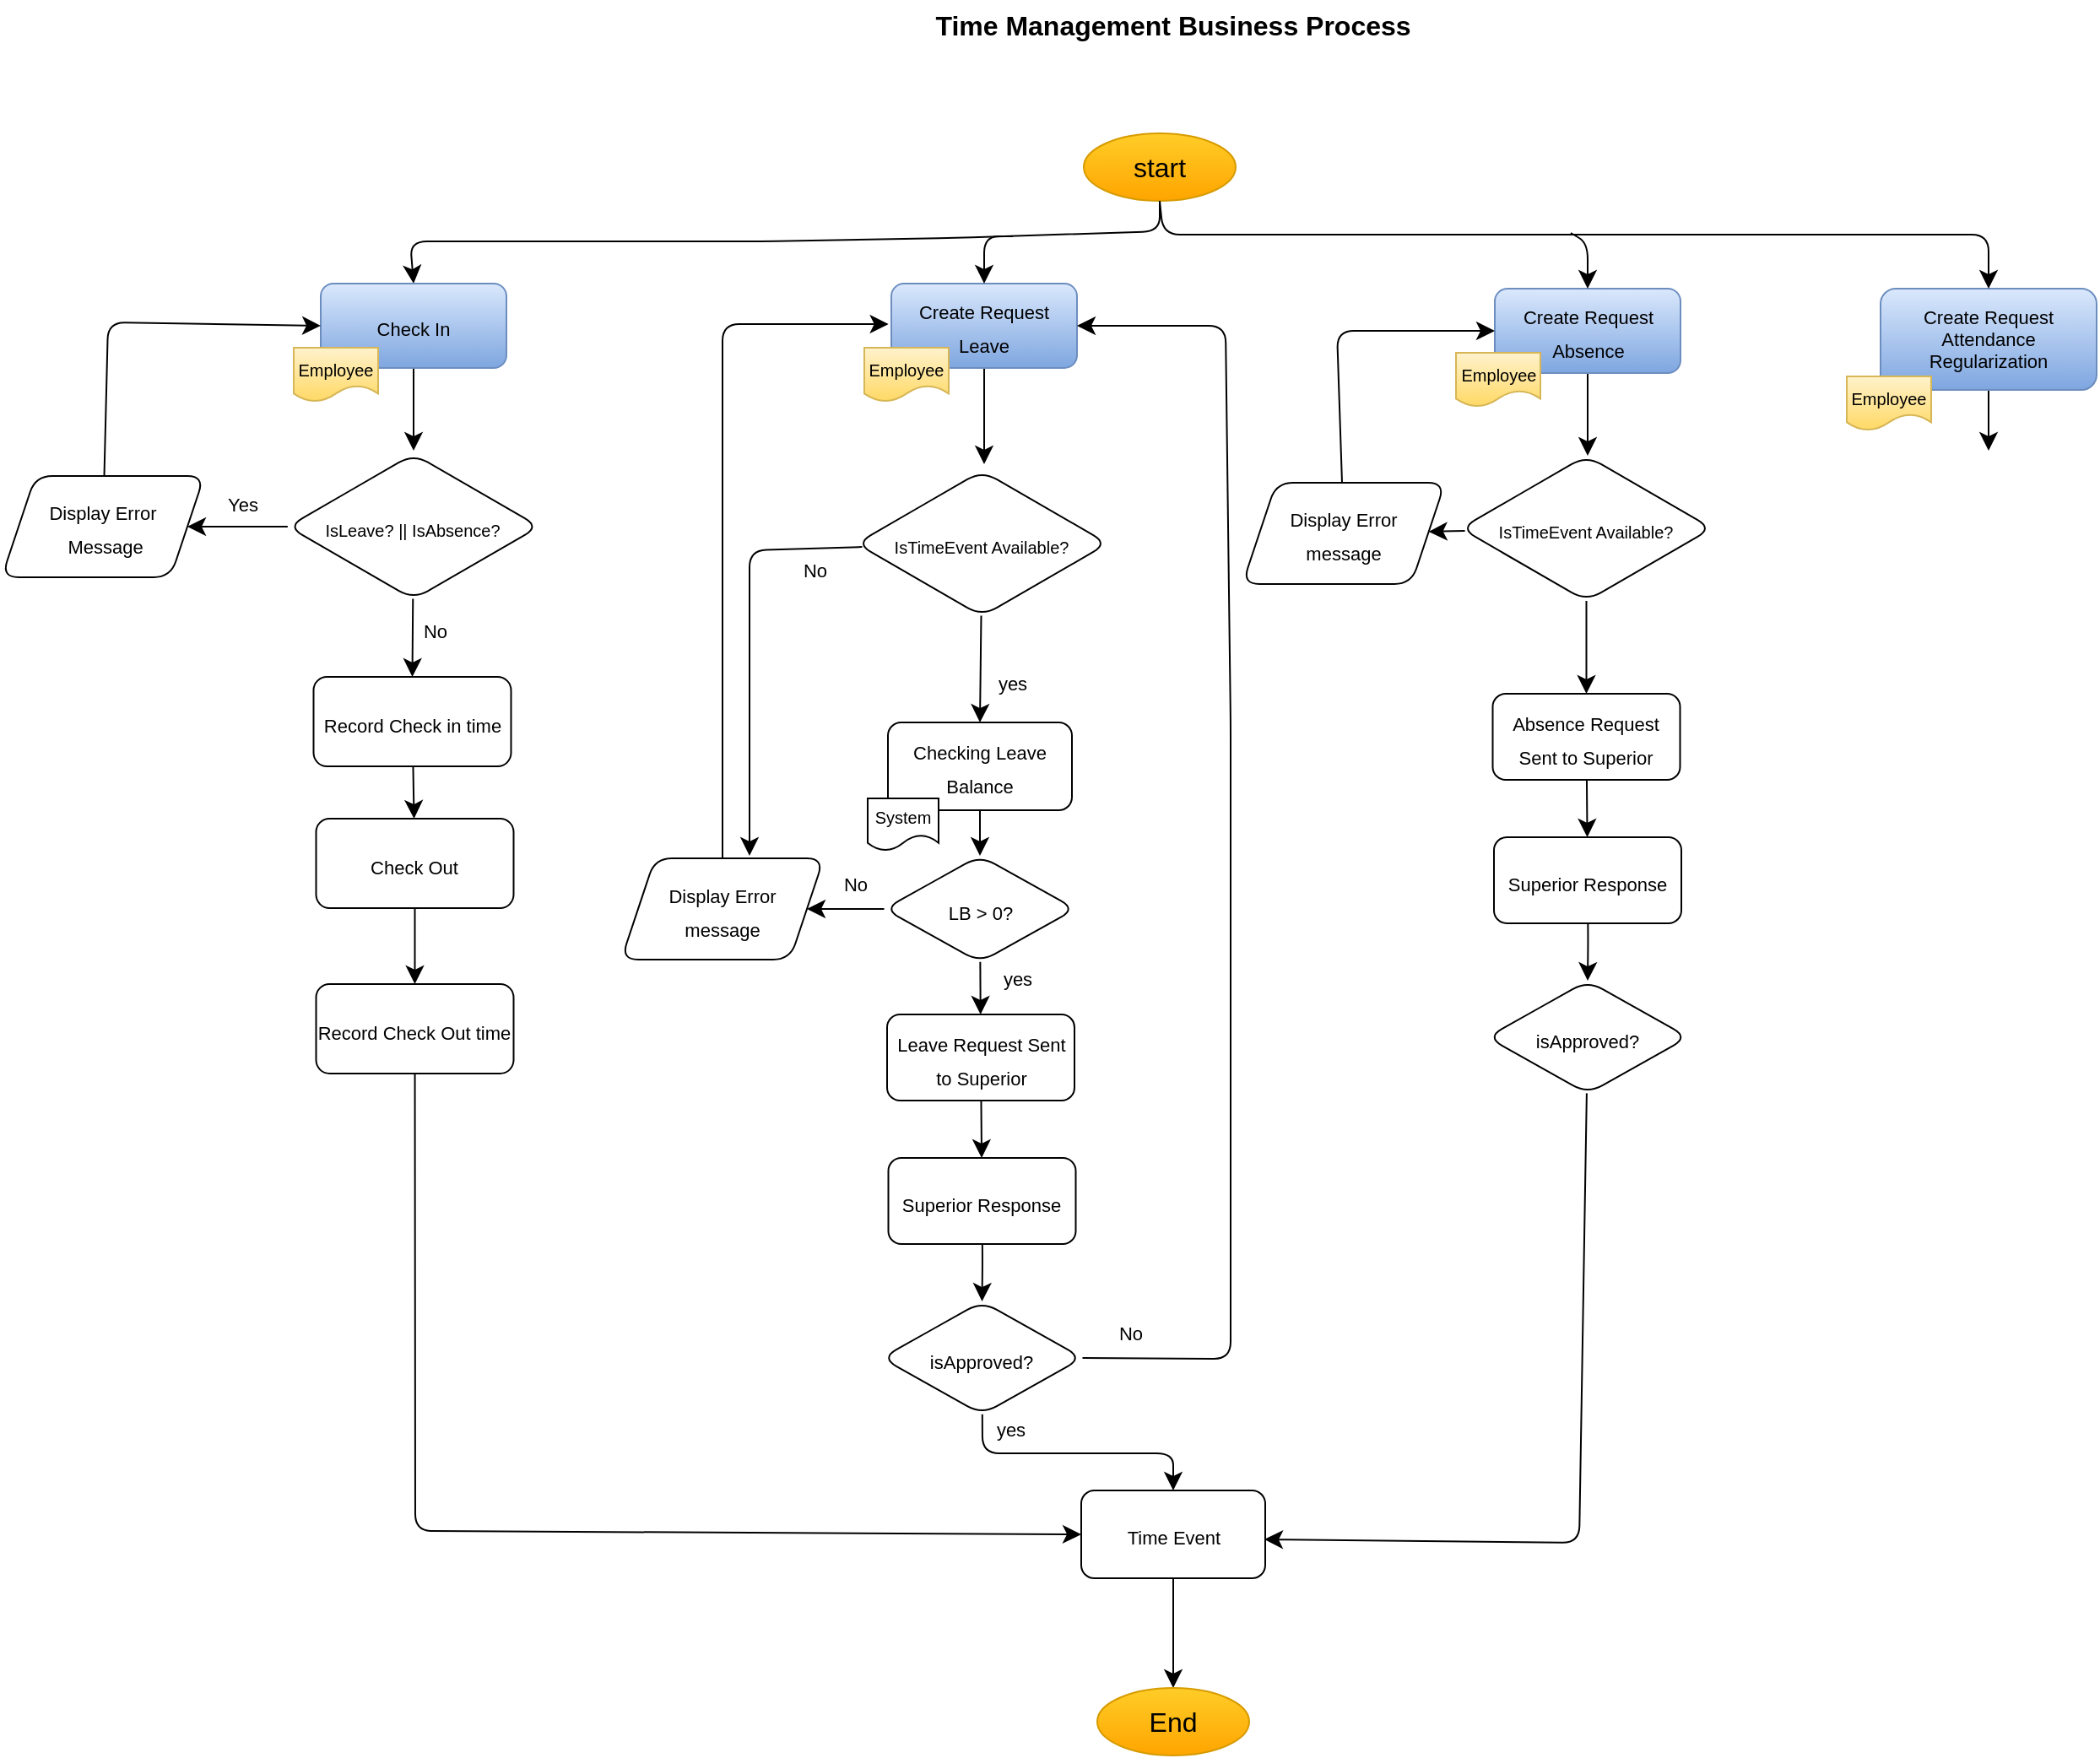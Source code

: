 <mxfile version="21.2.9" type="github">
  <diagram name="Page-1" id="3nV38mSNL-lvkJdHqZnk">
    <mxGraphModel dx="1599" dy="821" grid="0" gridSize="10" guides="1" tooltips="1" connect="1" arrows="1" fold="1" page="0" pageScale="1" pageWidth="850" pageHeight="1100" math="0" shadow="0">
      <root>
        <mxCell id="0" />
        <mxCell id="1" parent="0" />
        <mxCell id="1xMDpH14Qbi4-UP5KBB6-37" style="edgeStyle=none;rounded=1;orthogonalLoop=1;jettySize=auto;html=1;entryX=0.5;entryY=0;entryDx=0;entryDy=0;fontSize=12;startSize=8;endSize=8;movable=1;resizable=1;rotatable=1;deletable=1;editable=1;locked=0;connectable=1;" edge="1" parent="1" target="1xMDpH14Qbi4-UP5KBB6-5">
          <mxGeometry relative="1" as="geometry">
            <mxPoint x="220" y="41" as="sourcePoint" />
            <Array as="points">
              <mxPoint x="220" y="58" />
              <mxPoint x="99" y="62" />
              <mxPoint x="-17" y="64" />
              <mxPoint x="-224" y="64" />
            </Array>
          </mxGeometry>
        </mxCell>
        <mxCell id="1xMDpH14Qbi4-UP5KBB6-2" value="start" style="ellipse;whiteSpace=wrap;html=1;fontSize=16;fillColor=#ffcd28;gradientColor=#ffa500;strokeColor=#d79b00;movable=1;resizable=1;rotatable=1;deletable=1;editable=1;locked=0;connectable=1;" vertex="1" parent="1">
          <mxGeometry x="175" width="90" height="40" as="geometry" />
        </mxCell>
        <mxCell id="1xMDpH14Qbi4-UP5KBB6-3" value="Time Management Business Process" style="text;html=1;strokeColor=none;fillColor=none;align=center;verticalAlign=middle;whiteSpace=wrap;rounded=0;fontSize=16;fontStyle=1" vertex="1" parent="1">
          <mxGeometry x="63" y="-79" width="330" height="30" as="geometry" />
        </mxCell>
        <mxCell id="1xMDpH14Qbi4-UP5KBB6-4" style="edgeStyle=none;curved=1;rounded=0;orthogonalLoop=1;jettySize=auto;html=1;fontSize=12;startSize=8;endSize=8;movable=1;resizable=1;rotatable=1;deletable=1;editable=1;locked=0;connectable=1;" edge="1" parent="1" source="1xMDpH14Qbi4-UP5KBB6-5">
          <mxGeometry relative="1" as="geometry">
            <mxPoint x="-222" y="188" as="targetPoint" />
          </mxGeometry>
        </mxCell>
        <mxCell id="1xMDpH14Qbi4-UP5KBB6-5" value="&lt;font style=&quot;font-size: 11px;&quot;&gt;Check In&lt;/font&gt;" style="rounded=1;whiteSpace=wrap;html=1;fontSize=16;fillColor=#dae8fc;gradientColor=#7ea6e0;strokeColor=#6c8ebf;movable=1;resizable=1;rotatable=1;deletable=1;editable=1;locked=0;connectable=1;" vertex="1" parent="1">
          <mxGeometry x="-277" y="89" width="110" height="50" as="geometry" />
        </mxCell>
        <mxCell id="1xMDpH14Qbi4-UP5KBB6-6" value="&lt;font size=&quot;1&quot;&gt;Employee&lt;/font&gt;" style="shape=document;whiteSpace=wrap;html=1;boundedLbl=1;fontSize=16;fillColor=#fff2cc;gradientColor=#ffd966;strokeColor=#d6b656;movable=1;resizable=1;rotatable=1;deletable=1;editable=1;locked=0;connectable=1;" vertex="1" parent="1">
          <mxGeometry x="-293" y="127" width="50" height="32" as="geometry" />
        </mxCell>
        <mxCell id="1xMDpH14Qbi4-UP5KBB6-38" style="edgeStyle=none;curved=1;rounded=0;orthogonalLoop=1;jettySize=auto;html=1;fontSize=12;startSize=8;endSize=8;movable=1;resizable=1;rotatable=1;deletable=1;editable=1;locked=0;connectable=1;" edge="1" parent="1" source="1xMDpH14Qbi4-UP5KBB6-39">
          <mxGeometry relative="1" as="geometry">
            <mxPoint x="116" y="196" as="targetPoint" />
          </mxGeometry>
        </mxCell>
        <mxCell id="1xMDpH14Qbi4-UP5KBB6-39" value="&lt;font style=&quot;font-size: 11px;&quot;&gt;Create Request Leave&lt;/font&gt;" style="rounded=1;whiteSpace=wrap;html=1;fontSize=16;fillColor=#dae8fc;gradientColor=#7ea6e0;strokeColor=#6c8ebf;movable=0;resizable=0;rotatable=0;deletable=0;editable=0;locked=1;connectable=0;" vertex="1" parent="1">
          <mxGeometry x="61" y="89" width="110" height="50" as="geometry" />
        </mxCell>
        <mxCell id="1xMDpH14Qbi4-UP5KBB6-40" value="&lt;font size=&quot;1&quot;&gt;Employee&lt;/font&gt;" style="shape=document;whiteSpace=wrap;html=1;boundedLbl=1;fontSize=16;fillColor=#fff2cc;gradientColor=#ffd966;strokeColor=#d6b656;movable=0;resizable=0;rotatable=0;deletable=0;editable=0;locked=1;connectable=0;" vertex="1" parent="1">
          <mxGeometry x="45" y="127" width="50" height="32" as="geometry" />
        </mxCell>
        <mxCell id="1xMDpH14Qbi4-UP5KBB6-41" style="edgeStyle=none;curved=1;rounded=0;orthogonalLoop=1;jettySize=auto;html=1;fontSize=12;startSize=8;endSize=8;movable=1;resizable=1;rotatable=1;deletable=1;editable=1;locked=0;connectable=1;" edge="1" parent="1" source="1xMDpH14Qbi4-UP5KBB6-42">
          <mxGeometry relative="1" as="geometry">
            <mxPoint x="473.5" y="191" as="targetPoint" />
          </mxGeometry>
        </mxCell>
        <mxCell id="1xMDpH14Qbi4-UP5KBB6-42" value="&lt;font style=&quot;font-size: 11px;&quot;&gt;Create Request Absence&lt;/font&gt;" style="rounded=1;whiteSpace=wrap;html=1;fontSize=16;fillColor=#dae8fc;gradientColor=#7ea6e0;strokeColor=#6c8ebf;movable=1;resizable=1;rotatable=1;deletable=1;editable=1;locked=0;connectable=1;" vertex="1" parent="1">
          <mxGeometry x="418.5" y="92" width="110" height="50" as="geometry" />
        </mxCell>
        <mxCell id="1xMDpH14Qbi4-UP5KBB6-43" value="&lt;font size=&quot;1&quot;&gt;Employee&lt;/font&gt;" style="shape=document;whiteSpace=wrap;html=1;boundedLbl=1;fontSize=16;fillColor=#fff2cc;gradientColor=#ffd966;strokeColor=#d6b656;movable=1;resizable=1;rotatable=1;deletable=1;editable=1;locked=0;connectable=1;" vertex="1" parent="1">
          <mxGeometry x="395.5" y="130" width="50" height="32" as="geometry" />
        </mxCell>
        <mxCell id="1xMDpH14Qbi4-UP5KBB6-47" style="edgeStyle=none;curved=1;rounded=0;orthogonalLoop=1;jettySize=auto;html=1;fontSize=12;startSize=8;endSize=8;movable=1;resizable=1;rotatable=1;deletable=1;editable=1;locked=0;connectable=1;" edge="1" parent="1" source="1xMDpH14Qbi4-UP5KBB6-45">
          <mxGeometry relative="1" as="geometry">
            <mxPoint x="711" y="188" as="targetPoint" />
          </mxGeometry>
        </mxCell>
        <mxCell id="1xMDpH14Qbi4-UP5KBB6-45" value="&lt;font style=&quot;font-size: 11px;&quot;&gt;Create Request Attendance Regularization&lt;/font&gt;" style="rounded=1;whiteSpace=wrap;html=1;fontSize=11;fillColor=#dae8fc;gradientColor=#7ea6e0;strokeColor=#6c8ebf;movable=1;resizable=1;rotatable=1;deletable=1;editable=1;locked=0;connectable=1;" vertex="1" parent="1">
          <mxGeometry x="647" y="92" width="128" height="60" as="geometry" />
        </mxCell>
        <mxCell id="1xMDpH14Qbi4-UP5KBB6-46" value="&lt;font size=&quot;1&quot;&gt;Employee&lt;/font&gt;" style="shape=document;whiteSpace=wrap;html=1;boundedLbl=1;fontSize=16;fillColor=#fff2cc;gradientColor=#ffd966;strokeColor=#d6b656;movable=1;resizable=1;rotatable=1;deletable=1;editable=1;locked=0;connectable=1;" vertex="1" parent="1">
          <mxGeometry x="627" y="144" width="50" height="32" as="geometry" />
        </mxCell>
        <mxCell id="1xMDpH14Qbi4-UP5KBB6-48" style="edgeStyle=none;rounded=1;orthogonalLoop=1;jettySize=auto;html=1;entryX=0.5;entryY=0;entryDx=0;entryDy=0;fontSize=12;startSize=8;endSize=8;movable=1;resizable=1;rotatable=1;deletable=1;editable=1;locked=0;connectable=1;exitX=0.5;exitY=1;exitDx=0;exitDy=0;" edge="1" parent="1" source="1xMDpH14Qbi4-UP5KBB6-2" target="1xMDpH14Qbi4-UP5KBB6-45">
          <mxGeometry relative="1" as="geometry">
            <mxPoint x="282.5" y="43" as="sourcePoint" />
            <mxPoint x="141.5" y="91" as="targetPoint" />
            <Array as="points">
              <mxPoint x="222" y="60" />
              <mxPoint x="282.5" y="60" />
              <mxPoint x="378.5" y="60" />
              <mxPoint x="507" y="60" />
              <mxPoint x="632.5" y="60" />
              <mxPoint x="711" y="60" />
            </Array>
          </mxGeometry>
        </mxCell>
        <mxCell id="1xMDpH14Qbi4-UP5KBB6-49" value="" style="endArrow=classic;html=1;rounded=1;fontSize=12;startSize=8;endSize=8;entryX=0.5;entryY=0;entryDx=0;entryDy=0;movable=0;resizable=0;rotatable=0;deletable=0;editable=0;locked=1;connectable=0;" edge="1" parent="1" target="1xMDpH14Qbi4-UP5KBB6-39">
          <mxGeometry width="50" height="50" relative="1" as="geometry">
            <mxPoint x="133" y="61" as="sourcePoint" />
            <mxPoint x="223" y="-38" as="targetPoint" />
            <Array as="points">
              <mxPoint x="116" y="61" />
            </Array>
          </mxGeometry>
        </mxCell>
        <mxCell id="1xMDpH14Qbi4-UP5KBB6-50" value="" style="endArrow=classic;html=1;rounded=1;fontSize=12;startSize=8;endSize=8;entryX=0.5;entryY=0;entryDx=0;entryDy=0;movable=1;resizable=1;rotatable=1;deletable=1;editable=1;locked=0;connectable=1;" edge="1" parent="1" target="1xMDpH14Qbi4-UP5KBB6-42">
          <mxGeometry width="50" height="50" relative="1" as="geometry">
            <mxPoint x="463.5" y="59" as="sourcePoint" />
            <mxPoint x="283.5" y="102" as="targetPoint" />
            <Array as="points">
              <mxPoint x="473.5" y="65" />
            </Array>
          </mxGeometry>
        </mxCell>
        <mxCell id="1xMDpH14Qbi4-UP5KBB6-57" value="" style="edgeStyle=none;curved=1;rounded=0;orthogonalLoop=1;jettySize=auto;html=1;fontSize=12;startSize=8;endSize=8;" edge="1" parent="1" source="1xMDpH14Qbi4-UP5KBB6-51" target="1xMDpH14Qbi4-UP5KBB6-56">
          <mxGeometry relative="1" as="geometry" />
        </mxCell>
        <mxCell id="1xMDpH14Qbi4-UP5KBB6-51" value="&lt;font style=&quot;font-size: 11px;&quot;&gt;Checking Leave Balance&lt;/font&gt;" style="rounded=1;whiteSpace=wrap;html=1;fontSize=16;" vertex="1" parent="1">
          <mxGeometry x="59" y="349" width="109" height="52" as="geometry" />
        </mxCell>
        <mxCell id="1xMDpH14Qbi4-UP5KBB6-53" value="&lt;font style=&quot;font-size: 10px;&quot;&gt;System&lt;/font&gt;" style="shape=document;whiteSpace=wrap;html=1;boundedLbl=1;fontSize=10;" vertex="1" parent="1">
          <mxGeometry x="47" y="394" width="42" height="31" as="geometry" />
        </mxCell>
        <mxCell id="1xMDpH14Qbi4-UP5KBB6-59" value="" style="edgeStyle=none;curved=1;rounded=0;orthogonalLoop=1;jettySize=auto;html=1;fontSize=12;startSize=8;endSize=8;" edge="1" parent="1" source="1xMDpH14Qbi4-UP5KBB6-56" target="1xMDpH14Qbi4-UP5KBB6-58">
          <mxGeometry relative="1" as="geometry" />
        </mxCell>
        <mxCell id="1xMDpH14Qbi4-UP5KBB6-71" value="" style="edgeStyle=none;curved=1;rounded=0;orthogonalLoop=1;jettySize=auto;html=1;fontSize=12;startSize=8;endSize=8;" edge="1" parent="1" source="1xMDpH14Qbi4-UP5KBB6-56" target="1xMDpH14Qbi4-UP5KBB6-70">
          <mxGeometry relative="1" as="geometry" />
        </mxCell>
        <mxCell id="1xMDpH14Qbi4-UP5KBB6-56" value="&lt;font style=&quot;font-size: 11px;&quot;&gt;LB &amp;gt; 0?&lt;/font&gt;" style="rhombus;whiteSpace=wrap;html=1;fontSize=16;rounded=1;" vertex="1" parent="1">
          <mxGeometry x="56.75" y="428" width="113.5" height="63" as="geometry" />
        </mxCell>
        <mxCell id="1xMDpH14Qbi4-UP5KBB6-61" value="" style="edgeStyle=none;curved=1;rounded=0;orthogonalLoop=1;jettySize=auto;html=1;fontSize=12;startSize=8;endSize=8;" edge="1" parent="1" source="1xMDpH14Qbi4-UP5KBB6-58" target="1xMDpH14Qbi4-UP5KBB6-60">
          <mxGeometry relative="1" as="geometry" />
        </mxCell>
        <mxCell id="1xMDpH14Qbi4-UP5KBB6-58" value="&lt;font style=&quot;font-size: 11px;&quot;&gt;Leave Request Sent to Superior&lt;/font&gt;" style="whiteSpace=wrap;html=1;fontSize=16;rounded=1;" vertex="1" parent="1">
          <mxGeometry x="58.5" y="522" width="111" height="51" as="geometry" />
        </mxCell>
        <mxCell id="1xMDpH14Qbi4-UP5KBB6-63" value="" style="edgeStyle=none;rounded=1;orthogonalLoop=1;jettySize=auto;html=1;fontSize=12;startSize=8;endSize=8;entryX=0.5;entryY=0;entryDx=0;entryDy=0;" edge="1" parent="1" source="1xMDpH14Qbi4-UP5KBB6-60" target="1xMDpH14Qbi4-UP5KBB6-62">
          <mxGeometry relative="1" as="geometry">
            <Array as="points">
              <mxPoint x="115" y="670" />
            </Array>
          </mxGeometry>
        </mxCell>
        <mxCell id="1xMDpH14Qbi4-UP5KBB6-60" value="&lt;span style=&quot;font-size: 11px;&quot;&gt;Superior Response&lt;/span&gt;" style="whiteSpace=wrap;html=1;fontSize=16;rounded=1;" vertex="1" parent="1">
          <mxGeometry x="59.25" y="607" width="111" height="51" as="geometry" />
        </mxCell>
        <mxCell id="1xMDpH14Qbi4-UP5KBB6-83" style="edgeStyle=none;rounded=1;orthogonalLoop=1;jettySize=auto;html=1;fontSize=12;startSize=8;endSize=8;entryX=0.5;entryY=0;entryDx=0;entryDy=0;" edge="1" parent="1" source="1xMDpH14Qbi4-UP5KBB6-62" target="1xMDpH14Qbi4-UP5KBB6-84">
          <mxGeometry relative="1" as="geometry">
            <mxPoint x="114.75" y="800.667" as="targetPoint" />
            <Array as="points">
              <mxPoint x="115" y="782" />
              <mxPoint x="228" y="782" />
            </Array>
          </mxGeometry>
        </mxCell>
        <mxCell id="1xMDpH14Qbi4-UP5KBB6-62" value="&lt;font style=&quot;font-size: 11px;&quot;&gt;isApproved?&lt;/font&gt;" style="rhombus;whiteSpace=wrap;html=1;fontSize=16;rounded=1;" vertex="1" parent="1">
          <mxGeometry x="55.25" y="692" width="119" height="67" as="geometry" />
        </mxCell>
        <mxCell id="1xMDpH14Qbi4-UP5KBB6-66" style="edgeStyle=none;rounded=1;orthogonalLoop=1;jettySize=auto;html=1;fontSize=12;startSize=8;endSize=8;exitX=1;exitY=0.5;exitDx=0;exitDy=0;" edge="1" parent="1" source="1xMDpH14Qbi4-UP5KBB6-62">
          <mxGeometry relative="1" as="geometry">
            <mxPoint x="171" y="114" as="targetPoint" />
            <mxPoint x="270.452" y="572.809" as="sourcePoint" />
            <Array as="points">
              <mxPoint x="262" y="726" />
              <mxPoint x="262" y="567" />
              <mxPoint x="262" y="350" />
              <mxPoint x="259" y="114" />
            </Array>
          </mxGeometry>
        </mxCell>
        <mxCell id="1xMDpH14Qbi4-UP5KBB6-72" style="edgeStyle=none;rounded=1;orthogonalLoop=1;jettySize=auto;html=1;fontSize=12;startSize=8;endSize=8;" edge="1" parent="1" source="1xMDpH14Qbi4-UP5KBB6-70">
          <mxGeometry relative="1" as="geometry">
            <mxPoint x="59.333" y="113.0" as="targetPoint" />
            <Array as="points">
              <mxPoint x="-39" y="113" />
            </Array>
          </mxGeometry>
        </mxCell>
        <mxCell id="1xMDpH14Qbi4-UP5KBB6-70" value="&lt;font style=&quot;font-size: 11px;&quot;&gt;Display Error &lt;br&gt;message&lt;/font&gt;" style="shape=parallelogram;perimeter=parallelogramPerimeter;whiteSpace=wrap;html=1;fixedSize=1;fontSize=16;rounded=1;" vertex="1" parent="1">
          <mxGeometry x="-99" y="429.5" width="120" height="60" as="geometry" />
        </mxCell>
        <mxCell id="1xMDpH14Qbi4-UP5KBB6-73" value="&lt;font style=&quot;font-size: 11px;&quot;&gt;yes&lt;/font&gt;" style="text;html=1;strokeColor=none;fillColor=none;align=center;verticalAlign=middle;whiteSpace=wrap;rounded=0;fontSize=16;" vertex="1" parent="1">
          <mxGeometry x="106" y="484" width="60" height="30" as="geometry" />
        </mxCell>
        <mxCell id="1xMDpH14Qbi4-UP5KBB6-74" value="&lt;font style=&quot;font-size: 11px;&quot;&gt;No&lt;/font&gt;" style="text;html=1;strokeColor=none;fillColor=none;align=center;verticalAlign=middle;whiteSpace=wrap;rounded=0;fontSize=16;" vertex="1" parent="1">
          <mxGeometry x="10" y="428" width="60" height="30" as="geometry" />
        </mxCell>
        <mxCell id="1xMDpH14Qbi4-UP5KBB6-81" value="&lt;font style=&quot;font-size: 11px;&quot;&gt;yes&lt;/font&gt;" style="text;html=1;strokeColor=none;fillColor=none;align=center;verticalAlign=middle;whiteSpace=wrap;rounded=0;fontSize=16;" vertex="1" parent="1">
          <mxGeometry x="102" y="751" width="60" height="30" as="geometry" />
        </mxCell>
        <mxCell id="1xMDpH14Qbi4-UP5KBB6-82" value="&lt;font style=&quot;font-size: 11px;&quot;&gt;No&lt;/font&gt;" style="text;html=1;strokeColor=none;fillColor=none;align=center;verticalAlign=middle;whiteSpace=wrap;rounded=0;fontSize=16;" vertex="1" parent="1">
          <mxGeometry x="173.25" y="694" width="60" height="30" as="geometry" />
        </mxCell>
        <mxCell id="1xMDpH14Qbi4-UP5KBB6-116" value="" style="edgeStyle=none;curved=1;rounded=0;orthogonalLoop=1;jettySize=auto;html=1;fontSize=12;startSize=8;endSize=8;" edge="1" parent="1" source="1xMDpH14Qbi4-UP5KBB6-84" target="1xMDpH14Qbi4-UP5KBB6-91">
          <mxGeometry relative="1" as="geometry" />
        </mxCell>
        <mxCell id="1xMDpH14Qbi4-UP5KBB6-84" value="&lt;font style=&quot;font-size: 11px;&quot;&gt;Time Event&lt;br&gt;&lt;/font&gt;" style="rounded=1;whiteSpace=wrap;html=1;fontSize=16;" vertex="1" parent="1">
          <mxGeometry x="173.5" y="804" width="109" height="52" as="geometry" />
        </mxCell>
        <mxCell id="1xMDpH14Qbi4-UP5KBB6-87" style="edgeStyle=none;curved=1;rounded=0;orthogonalLoop=1;jettySize=auto;html=1;entryX=0.5;entryY=0;entryDx=0;entryDy=0;fontSize=12;startSize=8;endSize=8;" edge="1" parent="1" source="1xMDpH14Qbi4-UP5KBB6-85" target="1xMDpH14Qbi4-UP5KBB6-51">
          <mxGeometry relative="1" as="geometry" />
        </mxCell>
        <mxCell id="1xMDpH14Qbi4-UP5KBB6-89" style="edgeStyle=none;rounded=1;orthogonalLoop=1;jettySize=auto;html=1;fontSize=12;startSize=8;endSize=8;" edge="1" parent="1" source="1xMDpH14Qbi4-UP5KBB6-85">
          <mxGeometry relative="1" as="geometry">
            <mxPoint x="-23" y="428" as="targetPoint" />
            <Array as="points">
              <mxPoint x="-23" y="247" />
            </Array>
          </mxGeometry>
        </mxCell>
        <mxCell id="1xMDpH14Qbi4-UP5KBB6-85" value="&lt;span style=&quot;font-size: 10px;&quot;&gt;IsTimeEvent Available?&lt;/span&gt;" style="rhombus;whiteSpace=wrap;html=1;fontSize=16;rounded=1;" vertex="1" parent="1">
          <mxGeometry x="40.18" y="200" width="149.13" height="86" as="geometry" />
        </mxCell>
        <mxCell id="1xMDpH14Qbi4-UP5KBB6-88" value="&lt;font style=&quot;font-size: 11px;&quot;&gt;yes&lt;/font&gt;" style="text;html=1;strokeColor=none;fillColor=none;align=center;verticalAlign=middle;whiteSpace=wrap;rounded=0;fontSize=16;" vertex="1" parent="1">
          <mxGeometry x="103" y="309" width="60" height="30" as="geometry" />
        </mxCell>
        <mxCell id="1xMDpH14Qbi4-UP5KBB6-90" value="&lt;font style=&quot;font-size: 11px;&quot;&gt;No&lt;/font&gt;" style="text;html=1;strokeColor=none;fillColor=none;align=center;verticalAlign=middle;whiteSpace=wrap;rounded=0;fontSize=16;" vertex="1" parent="1">
          <mxGeometry x="-14" y="242" width="60" height="30" as="geometry" />
        </mxCell>
        <mxCell id="1xMDpH14Qbi4-UP5KBB6-91" value="End" style="ellipse;whiteSpace=wrap;html=1;fontSize=16;fillColor=#ffcd28;gradientColor=#ffa500;strokeColor=#d79b00;movable=1;resizable=1;rotatable=1;deletable=1;editable=1;locked=0;connectable=1;" vertex="1" parent="1">
          <mxGeometry x="183" y="921" width="90" height="40" as="geometry" />
        </mxCell>
        <mxCell id="1xMDpH14Qbi4-UP5KBB6-95" value="" style="edgeStyle=none;curved=1;rounded=0;orthogonalLoop=1;jettySize=auto;html=1;fontSize=12;startSize=8;endSize=8;" edge="1" parent="1" source="1xMDpH14Qbi4-UP5KBB6-93" target="1xMDpH14Qbi4-UP5KBB6-94">
          <mxGeometry relative="1" as="geometry" />
        </mxCell>
        <mxCell id="1xMDpH14Qbi4-UP5KBB6-93" value="&lt;font style=&quot;font-size: 11px;&quot;&gt;Record Check in time&lt;/font&gt;" style="rounded=1;whiteSpace=wrap;html=1;fontSize=16;" vertex="1" parent="1">
          <mxGeometry x="-281.25" y="322" width="117" height="53" as="geometry" />
        </mxCell>
        <mxCell id="1xMDpH14Qbi4-UP5KBB6-97" value="" style="edgeStyle=none;curved=1;rounded=0;orthogonalLoop=1;jettySize=auto;html=1;fontSize=12;startSize=8;endSize=8;" edge="1" parent="1" source="1xMDpH14Qbi4-UP5KBB6-94" target="1xMDpH14Qbi4-UP5KBB6-96">
          <mxGeometry relative="1" as="geometry" />
        </mxCell>
        <mxCell id="1xMDpH14Qbi4-UP5KBB6-94" value="&lt;font style=&quot;font-size: 11px;&quot;&gt;Check Out&lt;/font&gt;" style="rounded=1;whiteSpace=wrap;html=1;fontSize=16;" vertex="1" parent="1">
          <mxGeometry x="-279.75" y="406" width="117" height="53" as="geometry" />
        </mxCell>
        <mxCell id="1xMDpH14Qbi4-UP5KBB6-98" style="edgeStyle=none;rounded=1;orthogonalLoop=1;jettySize=auto;html=1;entryX=0;entryY=0.5;entryDx=0;entryDy=0;fontSize=12;startSize=8;endSize=8;" edge="1" parent="1" source="1xMDpH14Qbi4-UP5KBB6-96" target="1xMDpH14Qbi4-UP5KBB6-84">
          <mxGeometry relative="1" as="geometry">
            <Array as="points">
              <mxPoint x="-221" y="828" />
            </Array>
          </mxGeometry>
        </mxCell>
        <mxCell id="1xMDpH14Qbi4-UP5KBB6-96" value="&lt;font style=&quot;font-size: 11px;&quot;&gt;Record Check Out time&lt;/font&gt;" style="rounded=1;whiteSpace=wrap;html=1;fontSize=16;" vertex="1" parent="1">
          <mxGeometry x="-279.75" y="504" width="117" height="53" as="geometry" />
        </mxCell>
        <mxCell id="1xMDpH14Qbi4-UP5KBB6-99" value="" style="edgeStyle=none;curved=1;rounded=0;orthogonalLoop=1;jettySize=auto;html=1;fontSize=12;startSize=8;endSize=8;" edge="1" parent="1" source="1xMDpH14Qbi4-UP5KBB6-100" target="1xMDpH14Qbi4-UP5KBB6-102">
          <mxGeometry relative="1" as="geometry" />
        </mxCell>
        <mxCell id="1xMDpH14Qbi4-UP5KBB6-100" value="&lt;font style=&quot;font-size: 11px;&quot;&gt;Absence Request Sent to Superior&lt;/font&gt;" style="whiteSpace=wrap;html=1;fontSize=16;rounded=1;" vertex="1" parent="1">
          <mxGeometry x="417.25" y="332" width="111" height="51" as="geometry" />
        </mxCell>
        <mxCell id="1xMDpH14Qbi4-UP5KBB6-101" value="" style="edgeStyle=none;rounded=1;orthogonalLoop=1;jettySize=auto;html=1;fontSize=12;startSize=8;endSize=8;entryX=0.5;entryY=0;entryDx=0;entryDy=0;" edge="1" parent="1" source="1xMDpH14Qbi4-UP5KBB6-102" target="1xMDpH14Qbi4-UP5KBB6-103">
          <mxGeometry relative="1" as="geometry">
            <Array as="points">
              <mxPoint x="473.75" y="480" />
            </Array>
          </mxGeometry>
        </mxCell>
        <mxCell id="1xMDpH14Qbi4-UP5KBB6-102" value="&lt;span style=&quot;font-size: 11px;&quot;&gt;Superior Response&lt;/span&gt;" style="whiteSpace=wrap;html=1;fontSize=16;rounded=1;" vertex="1" parent="1">
          <mxGeometry x="418" y="417" width="111" height="51" as="geometry" />
        </mxCell>
        <mxCell id="1xMDpH14Qbi4-UP5KBB6-104" style="edgeStyle=none;rounded=1;orthogonalLoop=1;jettySize=auto;html=1;fontSize=12;startSize=8;endSize=8;" edge="1" parent="1" source="1xMDpH14Qbi4-UP5KBB6-103">
          <mxGeometry relative="1" as="geometry">
            <mxPoint x="282" y="833" as="targetPoint" />
            <Array as="points">
              <mxPoint x="468.5" y="835" />
            </Array>
          </mxGeometry>
        </mxCell>
        <mxCell id="1xMDpH14Qbi4-UP5KBB6-103" value="&lt;font style=&quot;font-size: 11px;&quot;&gt;isApproved?&lt;/font&gt;" style="rhombus;whiteSpace=wrap;html=1;fontSize=16;rounded=1;" vertex="1" parent="1">
          <mxGeometry x="414" y="502" width="119" height="67" as="geometry" />
        </mxCell>
        <mxCell id="1xMDpH14Qbi4-UP5KBB6-107" style="edgeStyle=none;curved=1;rounded=0;orthogonalLoop=1;jettySize=auto;html=1;entryX=0.5;entryY=0;entryDx=0;entryDy=0;fontSize=12;startSize=8;endSize=8;" edge="1" parent="1" source="1xMDpH14Qbi4-UP5KBB6-105" target="1xMDpH14Qbi4-UP5KBB6-100">
          <mxGeometry relative="1" as="geometry" />
        </mxCell>
        <mxCell id="1xMDpH14Qbi4-UP5KBB6-118" value="" style="edgeStyle=none;curved=1;rounded=0;orthogonalLoop=1;jettySize=auto;html=1;fontSize=12;startSize=8;endSize=8;" edge="1" parent="1" source="1xMDpH14Qbi4-UP5KBB6-105" target="1xMDpH14Qbi4-UP5KBB6-117">
          <mxGeometry relative="1" as="geometry" />
        </mxCell>
        <mxCell id="1xMDpH14Qbi4-UP5KBB6-105" value="&lt;span style=&quot;font-size: 10px;&quot;&gt;IsTimeEvent Available?&lt;/span&gt;" style="rhombus;whiteSpace=wrap;html=1;fontSize=16;rounded=1;" vertex="1" parent="1">
          <mxGeometry x="398.18" y="191" width="149.13" height="86" as="geometry" />
        </mxCell>
        <mxCell id="1xMDpH14Qbi4-UP5KBB6-109" style="edgeStyle=none;curved=1;rounded=0;orthogonalLoop=1;jettySize=auto;html=1;entryX=0.5;entryY=0;entryDx=0;entryDy=0;fontSize=12;startSize=8;endSize=8;" edge="1" parent="1" source="1xMDpH14Qbi4-UP5KBB6-108" target="1xMDpH14Qbi4-UP5KBB6-93">
          <mxGeometry relative="1" as="geometry" />
        </mxCell>
        <mxCell id="1xMDpH14Qbi4-UP5KBB6-111" value="" style="edgeStyle=none;curved=1;rounded=0;orthogonalLoop=1;jettySize=auto;html=1;fontSize=12;startSize=8;endSize=8;" edge="1" parent="1" source="1xMDpH14Qbi4-UP5KBB6-108" target="1xMDpH14Qbi4-UP5KBB6-110">
          <mxGeometry relative="1" as="geometry" />
        </mxCell>
        <mxCell id="1xMDpH14Qbi4-UP5KBB6-108" value="&lt;span style=&quot;font-size: 10px;&quot;&gt;IsLeave? || IsAbsence?&lt;/span&gt;" style="rhombus;whiteSpace=wrap;html=1;fontSize=16;rounded=1;" vertex="1" parent="1">
          <mxGeometry x="-296.57" y="190" width="149.13" height="86" as="geometry" />
        </mxCell>
        <mxCell id="1xMDpH14Qbi4-UP5KBB6-115" style="edgeStyle=none;rounded=1;orthogonalLoop=1;jettySize=auto;html=1;entryX=0;entryY=0.5;entryDx=0;entryDy=0;fontSize=12;startSize=8;endSize=8;" edge="1" parent="1" source="1xMDpH14Qbi4-UP5KBB6-110" target="1xMDpH14Qbi4-UP5KBB6-5">
          <mxGeometry relative="1" as="geometry">
            <Array as="points">
              <mxPoint x="-403" y="112" />
            </Array>
          </mxGeometry>
        </mxCell>
        <mxCell id="1xMDpH14Qbi4-UP5KBB6-110" value="&lt;font style=&quot;font-size: 11px;&quot;&gt;Display Error&lt;br&gt;&amp;nbsp;Message&lt;/font&gt;" style="shape=parallelogram;perimeter=parallelogramPerimeter;whiteSpace=wrap;html=1;fixedSize=1;fontSize=16;rounded=1;" vertex="1" parent="1">
          <mxGeometry x="-465.995" y="203" width="120" height="60" as="geometry" />
        </mxCell>
        <mxCell id="1xMDpH14Qbi4-UP5KBB6-112" value="&lt;font style=&quot;font-size: 11px;&quot;&gt;Yes&lt;/font&gt;" style="text;html=1;strokeColor=none;fillColor=none;align=center;verticalAlign=middle;whiteSpace=wrap;rounded=0;fontSize=16;" vertex="1" parent="1">
          <mxGeometry x="-353" y="203" width="60" height="30" as="geometry" />
        </mxCell>
        <mxCell id="1xMDpH14Qbi4-UP5KBB6-114" value="&lt;font style=&quot;font-size: 11px;&quot;&gt;No&lt;/font&gt;" style="text;html=1;strokeColor=none;fillColor=none;align=center;verticalAlign=middle;whiteSpace=wrap;rounded=0;fontSize=16;" vertex="1" parent="1">
          <mxGeometry x="-239" y="278" width="60" height="30" as="geometry" />
        </mxCell>
        <mxCell id="1xMDpH14Qbi4-UP5KBB6-119" style="edgeStyle=none;rounded=1;orthogonalLoop=1;jettySize=auto;html=1;entryX=0;entryY=0.5;entryDx=0;entryDy=0;fontSize=12;startSize=8;endSize=8;" edge="1" parent="1" source="1xMDpH14Qbi4-UP5KBB6-117" target="1xMDpH14Qbi4-UP5KBB6-42">
          <mxGeometry relative="1" as="geometry">
            <Array as="points">
              <mxPoint x="325" y="117" />
            </Array>
          </mxGeometry>
        </mxCell>
        <mxCell id="1xMDpH14Qbi4-UP5KBB6-117" value="&lt;font style=&quot;font-size: 11px;&quot;&gt;Display Error&lt;br style=&quot;border-color: var(--border-color);&quot;&gt;message&lt;/font&gt;" style="shape=parallelogram;perimeter=parallelogramPerimeter;whiteSpace=wrap;html=1;fixedSize=1;fontSize=16;rounded=1;" vertex="1" parent="1">
          <mxGeometry x="269.005" y="207" width="120" height="60" as="geometry" />
        </mxCell>
      </root>
    </mxGraphModel>
  </diagram>
</mxfile>
